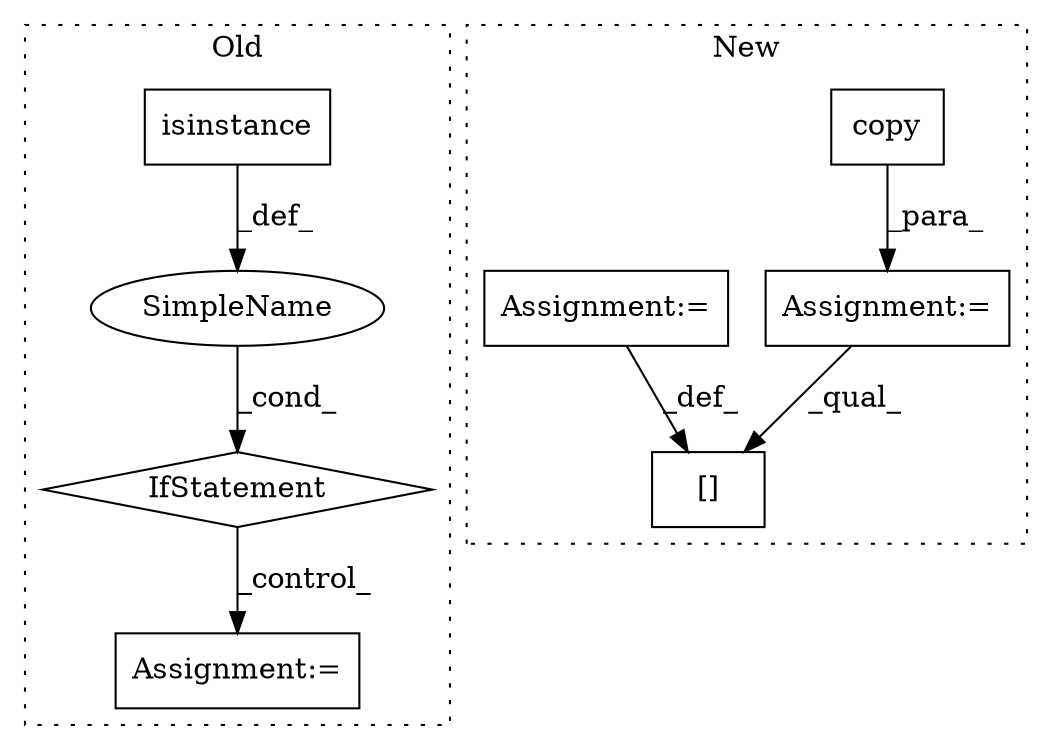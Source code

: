 digraph G {
subgraph cluster0 {
1 [label="isinstance" a="32" s="1214,1245" l="11,1" shape="box"];
3 [label="IfStatement" a="25" s="1178,1246" l="4,2" shape="diamond"];
4 [label="Assignment:=" a="7" s="1263" l="1" shape="box"];
5 [label="SimpleName" a="42" s="" l="" shape="ellipse"];
label = "Old";
style="dotted";
}
subgraph cluster1 {
2 [label="copy" a="32" s="1355,1380" l="5,1" shape="box"];
6 [label="Assignment:=" a="7" s="1349" l="1" shape="box"];
7 [label="[]" a="2" s="1389,1407" l="7,1" shape="box"];
8 [label="Assignment:=" a="7" s="1408" l="1" shape="box"];
label = "New";
style="dotted";
}
1 -> 5 [label="_def_"];
2 -> 6 [label="_para_"];
3 -> 4 [label="_control_"];
5 -> 3 [label="_cond_"];
6 -> 7 [label="_qual_"];
8 -> 7 [label="_def_"];
}